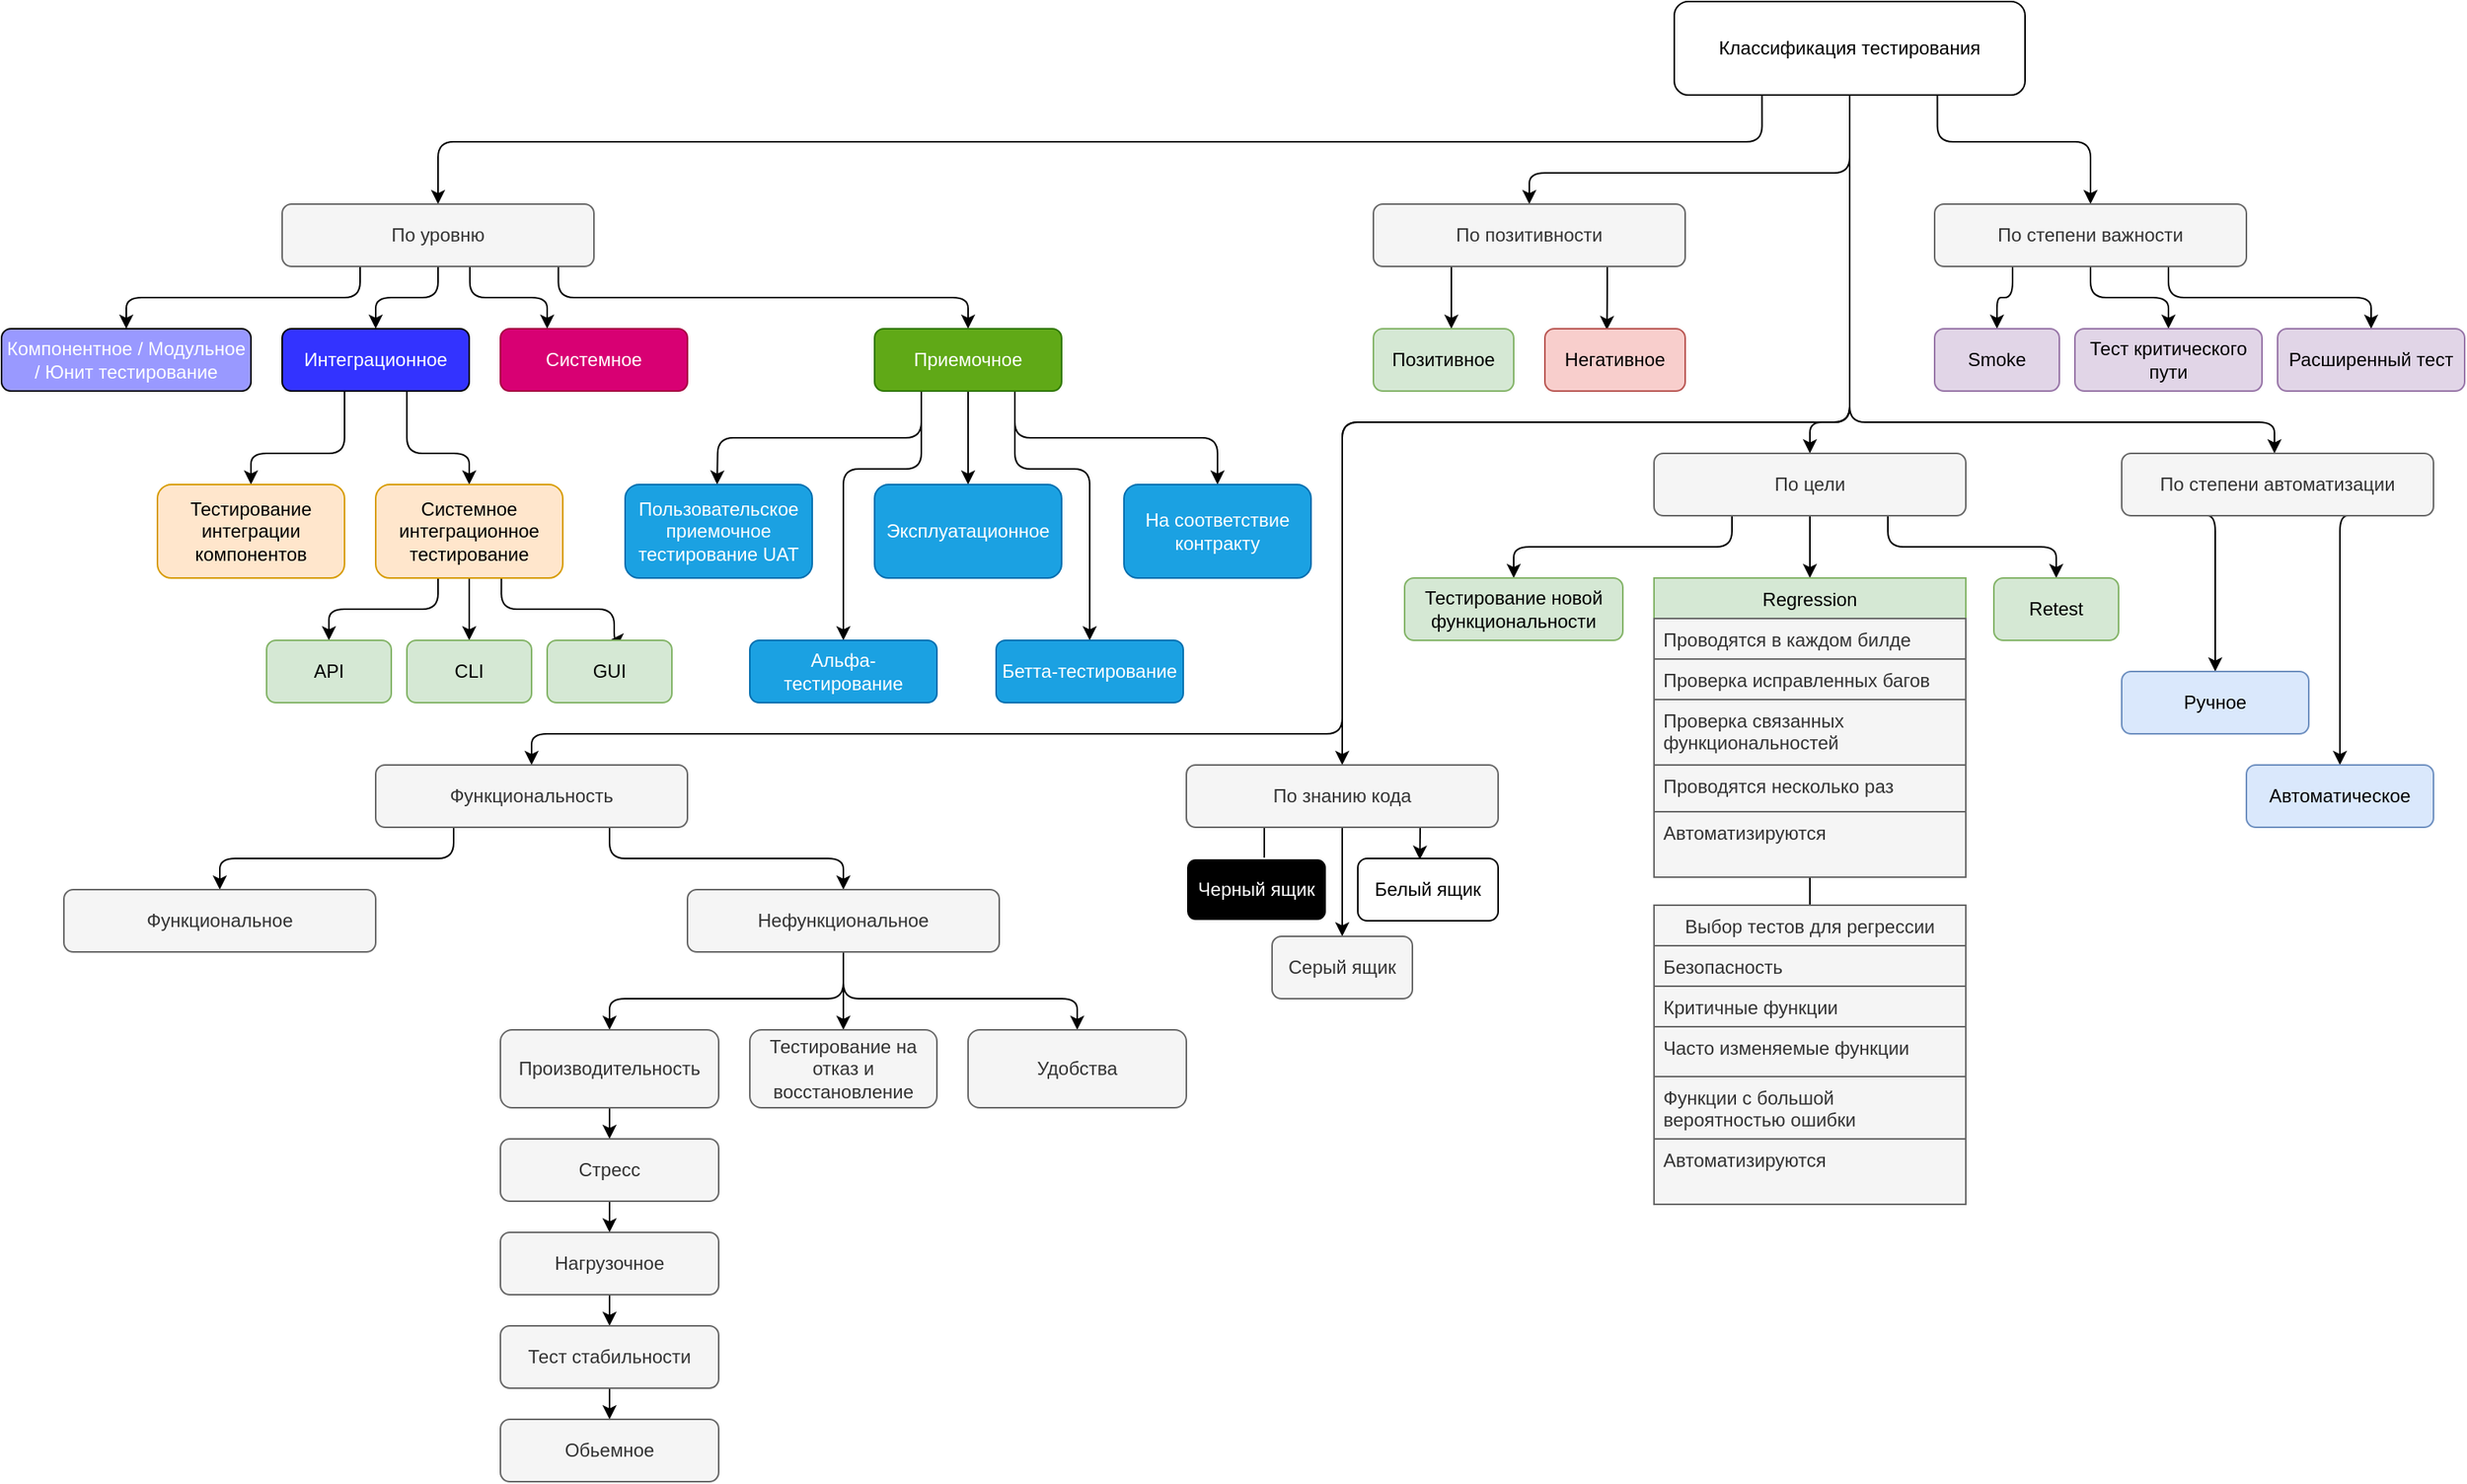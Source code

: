 <mxfile version="20.2.2" type="github">
  <diagram id="81YoFrNnC8OWE1Ijk2aw" name="Page-1">
    <mxGraphModel dx="2040" dy="673" grid="1" gridSize="10" guides="1" tooltips="1" connect="1" arrows="1" fold="1" page="1" pageScale="1" pageWidth="850" pageHeight="1100" math="0" shadow="0">
      <root>
        <mxCell id="0" />
        <mxCell id="1" parent="0" />
        <mxCell id="TF-rLpj3DMXVE8Nql6JV-51" style="edgeStyle=orthogonalEdgeStyle;rounded=1;orthogonalLoop=1;jettySize=auto;html=1;exitX=0.25;exitY=1;exitDx=0;exitDy=0;entryX=0.5;entryY=0;entryDx=0;entryDy=0;fontColor=#FFFFFF;" edge="1" parent="1" source="TF-rLpj3DMXVE8Nql6JV-1" target="TF-rLpj3DMXVE8Nql6JV-2">
          <mxGeometry relative="1" as="geometry">
            <Array as="points">
              <mxPoint x="369" y="120" />
              <mxPoint x="-480" y="120" />
            </Array>
          </mxGeometry>
        </mxCell>
        <mxCell id="TF-rLpj3DMXVE8Nql6JV-52" style="edgeStyle=orthogonalEdgeStyle;rounded=1;orthogonalLoop=1;jettySize=auto;html=1;exitX=0.5;exitY=1;exitDx=0;exitDy=0;entryX=0.5;entryY=0;entryDx=0;entryDy=0;fontColor=#FFFFFF;" edge="1" parent="1" source="TF-rLpj3DMXVE8Nql6JV-1" target="TF-rLpj3DMXVE8Nql6JV-46">
          <mxGeometry relative="1" as="geometry">
            <Array as="points">
              <mxPoint x="426" y="140" />
              <mxPoint x="220" y="140" />
            </Array>
          </mxGeometry>
        </mxCell>
        <mxCell id="TF-rLpj3DMXVE8Nql6JV-60" style="edgeStyle=orthogonalEdgeStyle;rounded=1;orthogonalLoop=1;jettySize=auto;html=1;exitX=0.75;exitY=1;exitDx=0;exitDy=0;fontColor=#FFFFFF;" edge="1" parent="1" source="TF-rLpj3DMXVE8Nql6JV-1" target="TF-rLpj3DMXVE8Nql6JV-53">
          <mxGeometry relative="1" as="geometry">
            <Array as="points">
              <mxPoint x="482" y="120" />
              <mxPoint x="580" y="120" />
            </Array>
          </mxGeometry>
        </mxCell>
        <mxCell id="TF-rLpj3DMXVE8Nql6JV-98" style="edgeStyle=orthogonalEdgeStyle;rounded=1;orthogonalLoop=1;jettySize=auto;html=1;fontColor=#FFFFFF;" edge="1" parent="1" source="TF-rLpj3DMXVE8Nql6JV-1" target="TF-rLpj3DMXVE8Nql6JV-93">
          <mxGeometry relative="1" as="geometry">
            <Array as="points">
              <mxPoint x="426" y="300" />
              <mxPoint x="698" y="300" />
            </Array>
          </mxGeometry>
        </mxCell>
        <mxCell id="TF-rLpj3DMXVE8Nql6JV-115" style="edgeStyle=orthogonalEdgeStyle;rounded=1;orthogonalLoop=1;jettySize=auto;html=1;exitX=0.5;exitY=1;exitDx=0;exitDy=0;fontColor=#FFFFFF;" edge="1" parent="1" source="TF-rLpj3DMXVE8Nql6JV-1" target="TF-rLpj3DMXVE8Nql6JV-109">
          <mxGeometry relative="1" as="geometry">
            <Array as="points">
              <mxPoint x="426" y="300" />
              <mxPoint x="100" y="300" />
            </Array>
          </mxGeometry>
        </mxCell>
        <mxCell id="TF-rLpj3DMXVE8Nql6JV-117" style="edgeStyle=orthogonalEdgeStyle;rounded=1;orthogonalLoop=1;jettySize=auto;html=1;entryX=0.5;entryY=0;entryDx=0;entryDy=0;fontColor=#FFFFFF;" edge="1" parent="1" source="TF-rLpj3DMXVE8Nql6JV-1" target="TF-rLpj3DMXVE8Nql6JV-61">
          <mxGeometry relative="1" as="geometry">
            <Array as="points">
              <mxPoint x="426" y="300" />
              <mxPoint x="400" y="300" />
            </Array>
          </mxGeometry>
        </mxCell>
        <mxCell id="TF-rLpj3DMXVE8Nql6JV-120" style="edgeStyle=orthogonalEdgeStyle;rounded=1;orthogonalLoop=1;jettySize=auto;html=1;entryX=0.5;entryY=0;entryDx=0;entryDy=0;fontColor=#FFFFFF;" edge="1" parent="1" source="TF-rLpj3DMXVE8Nql6JV-1" target="TF-rLpj3DMXVE8Nql6JV-119">
          <mxGeometry relative="1" as="geometry">
            <Array as="points">
              <mxPoint x="426" y="300" />
              <mxPoint x="100" y="300" />
              <mxPoint x="100" y="500" />
              <mxPoint x="-420" y="500" />
            </Array>
          </mxGeometry>
        </mxCell>
        <mxCell id="TF-rLpj3DMXVE8Nql6JV-1" value="Классификация тестирования" style="rounded=1;whiteSpace=wrap;html=1;" vertex="1" parent="1">
          <mxGeometry x="313" y="30" width="225" height="60" as="geometry" />
        </mxCell>
        <mxCell id="TF-rLpj3DMXVE8Nql6JV-4" value="" style="edgeStyle=orthogonalEdgeStyle;rounded=1;orthogonalLoop=1;jettySize=auto;html=1;exitX=0.25;exitY=1;exitDx=0;exitDy=0;" edge="1" parent="1" source="TF-rLpj3DMXVE8Nql6JV-2" target="TF-rLpj3DMXVE8Nql6JV-3">
          <mxGeometry relative="1" as="geometry" />
        </mxCell>
        <mxCell id="TF-rLpj3DMXVE8Nql6JV-18" style="edgeStyle=orthogonalEdgeStyle;rounded=1;orthogonalLoop=1;jettySize=auto;html=1;exitX=0.5;exitY=1;exitDx=0;exitDy=0;entryX=0.5;entryY=0;entryDx=0;entryDy=0;" edge="1" parent="1" source="TF-rLpj3DMXVE8Nql6JV-2" target="TF-rLpj3DMXVE8Nql6JV-5">
          <mxGeometry relative="1" as="geometry" />
        </mxCell>
        <mxCell id="TF-rLpj3DMXVE8Nql6JV-33" style="edgeStyle=orthogonalEdgeStyle;rounded=1;orthogonalLoop=1;jettySize=auto;html=1;exitX=0.602;exitY=1.006;exitDx=0;exitDy=0;fontColor=#FFFFFF;exitPerimeter=0;" edge="1" parent="1" source="TF-rLpj3DMXVE8Nql6JV-2" target="TF-rLpj3DMXVE8Nql6JV-7">
          <mxGeometry relative="1" as="geometry">
            <Array as="points">
              <mxPoint x="-460" y="220" />
              <mxPoint x="-410" y="220" />
            </Array>
          </mxGeometry>
        </mxCell>
        <mxCell id="TF-rLpj3DMXVE8Nql6JV-34" style="edgeStyle=orthogonalEdgeStyle;rounded=1;orthogonalLoop=1;jettySize=auto;html=1;exitX=0.886;exitY=1.006;exitDx=0;exitDy=0;entryX=0.5;entryY=0;entryDx=0;entryDy=0;fontColor=#FFFFFF;exitPerimeter=0;" edge="1" parent="1" source="TF-rLpj3DMXVE8Nql6JV-2" target="TF-rLpj3DMXVE8Nql6JV-31">
          <mxGeometry relative="1" as="geometry" />
        </mxCell>
        <mxCell id="TF-rLpj3DMXVE8Nql6JV-2" value="По уровню" style="rounded=1;whiteSpace=wrap;html=1;fillColor=#f5f5f5;fontColor=#333333;strokeColor=#666666;" vertex="1" parent="1">
          <mxGeometry x="-580" y="160" width="200" height="40" as="geometry" />
        </mxCell>
        <mxCell id="TF-rLpj3DMXVE8Nql6JV-3" value="Компонентное / Модульное / Юнит тестирование" style="whiteSpace=wrap;html=1;rounded=1;fillColor=#9999FF;fontColor=#FFFFFF;" vertex="1" parent="1">
          <mxGeometry x="-760" y="240" width="160" height="40" as="geometry" />
        </mxCell>
        <mxCell id="TF-rLpj3DMXVE8Nql6JV-21" value="" style="edgeStyle=orthogonalEdgeStyle;rounded=1;orthogonalLoop=1;jettySize=auto;html=1;" edge="1" parent="1" source="TF-rLpj3DMXVE8Nql6JV-5" target="TF-rLpj3DMXVE8Nql6JV-20">
          <mxGeometry relative="1" as="geometry">
            <Array as="points">
              <mxPoint x="-540" y="320" />
              <mxPoint x="-600" y="320" />
            </Array>
          </mxGeometry>
        </mxCell>
        <mxCell id="TF-rLpj3DMXVE8Nql6JV-23" value="" style="edgeStyle=orthogonalEdgeStyle;rounded=1;orthogonalLoop=1;jettySize=auto;html=1;" edge="1" parent="1" source="TF-rLpj3DMXVE8Nql6JV-5" target="TF-rLpj3DMXVE8Nql6JV-22">
          <mxGeometry relative="1" as="geometry">
            <Array as="points">
              <mxPoint x="-500" y="320" />
              <mxPoint x="-460" y="320" />
            </Array>
          </mxGeometry>
        </mxCell>
        <mxCell id="TF-rLpj3DMXVE8Nql6JV-5" value="Интеграционное" style="whiteSpace=wrap;html=1;rounded=1;fillColor=#3333FF;fontColor=#FFFFFF;" vertex="1" parent="1">
          <mxGeometry x="-580" y="240" width="120" height="40" as="geometry" />
        </mxCell>
        <mxCell id="TF-rLpj3DMXVE8Nql6JV-7" value="Системное" style="whiteSpace=wrap;html=1;rounded=1;fillColor=#d80073;fontColor=#ffffff;strokeColor=#A50040;" vertex="1" parent="1">
          <mxGeometry x="-440" y="240" width="120" height="40" as="geometry" />
        </mxCell>
        <mxCell id="TF-rLpj3DMXVE8Nql6JV-9" style="edgeStyle=orthogonalEdgeStyle;rounded=0;orthogonalLoop=1;jettySize=auto;html=1;exitX=0.5;exitY=1;exitDx=0;exitDy=0;" edge="1" parent="1" source="TF-rLpj3DMXVE8Nql6JV-3" target="TF-rLpj3DMXVE8Nql6JV-3">
          <mxGeometry relative="1" as="geometry" />
        </mxCell>
        <mxCell id="TF-rLpj3DMXVE8Nql6JV-20" value="Тестирование интеграции компонентов" style="whiteSpace=wrap;html=1;rounded=1;fillColor=#ffe6cc;strokeColor=#d79b00;" vertex="1" parent="1">
          <mxGeometry x="-660" y="340" width="120" height="60" as="geometry" />
        </mxCell>
        <mxCell id="TF-rLpj3DMXVE8Nql6JV-25" value="" style="edgeStyle=orthogonalEdgeStyle;rounded=1;orthogonalLoop=1;jettySize=auto;html=1;" edge="1" parent="1" source="TF-rLpj3DMXVE8Nql6JV-22" target="TF-rLpj3DMXVE8Nql6JV-24">
          <mxGeometry relative="1" as="geometry">
            <Array as="points">
              <mxPoint x="-480" y="420" />
              <mxPoint x="-550" y="420" />
            </Array>
          </mxGeometry>
        </mxCell>
        <mxCell id="TF-rLpj3DMXVE8Nql6JV-27" value="" style="edgeStyle=orthogonalEdgeStyle;rounded=1;orthogonalLoop=1;jettySize=auto;html=1;fontColor=#FFFFFF;" edge="1" parent="1" source="TF-rLpj3DMXVE8Nql6JV-22" target="TF-rLpj3DMXVE8Nql6JV-26">
          <mxGeometry relative="1" as="geometry" />
        </mxCell>
        <mxCell id="TF-rLpj3DMXVE8Nql6JV-29" style="edgeStyle=orthogonalEdgeStyle;rounded=1;orthogonalLoop=1;jettySize=auto;html=1;exitX=0.672;exitY=0.989;exitDx=0;exitDy=0;entryX=0.5;entryY=0;entryDx=0;entryDy=0;fontColor=#FFFFFF;exitPerimeter=0;" edge="1" parent="1" source="TF-rLpj3DMXVE8Nql6JV-22" target="TF-rLpj3DMXVE8Nql6JV-28">
          <mxGeometry relative="1" as="geometry">
            <Array as="points">
              <mxPoint x="-439" y="420" />
              <mxPoint x="-367" y="420" />
            </Array>
          </mxGeometry>
        </mxCell>
        <mxCell id="TF-rLpj3DMXVE8Nql6JV-22" value="Системное интеграционное тестирование" style="whiteSpace=wrap;html=1;rounded=1;fillColor=#ffe6cc;strokeColor=#d79b00;" vertex="1" parent="1">
          <mxGeometry x="-520" y="340" width="120" height="60" as="geometry" />
        </mxCell>
        <mxCell id="TF-rLpj3DMXVE8Nql6JV-24" value="API" style="whiteSpace=wrap;html=1;rounded=1;fillColor=#d5e8d4;strokeColor=#82b366;" vertex="1" parent="1">
          <mxGeometry x="-590" y="440" width="80" height="40" as="geometry" />
        </mxCell>
        <mxCell id="TF-rLpj3DMXVE8Nql6JV-26" value="CLI" style="whiteSpace=wrap;html=1;rounded=1;fillColor=#d5e8d4;strokeColor=#82b366;" vertex="1" parent="1">
          <mxGeometry x="-500" y="440" width="80" height="40" as="geometry" />
        </mxCell>
        <mxCell id="TF-rLpj3DMXVE8Nql6JV-28" value="GUI" style="whiteSpace=wrap;html=1;rounded=1;fillColor=#d5e8d4;strokeColor=#82b366;" vertex="1" parent="1">
          <mxGeometry x="-410" y="440" width="80" height="40" as="geometry" />
        </mxCell>
        <mxCell id="TF-rLpj3DMXVE8Nql6JV-38" style="edgeStyle=orthogonalEdgeStyle;rounded=1;orthogonalLoop=1;jettySize=auto;html=1;exitX=0.25;exitY=1;exitDx=0;exitDy=0;entryX=0.5;entryY=0;entryDx=0;entryDy=0;fontColor=#FFFFFF;" edge="1" parent="1" source="TF-rLpj3DMXVE8Nql6JV-31">
          <mxGeometry relative="1" as="geometry">
            <mxPoint x="-301.0" y="340" as="targetPoint" />
          </mxGeometry>
        </mxCell>
        <mxCell id="TF-rLpj3DMXVE8Nql6JV-39" style="edgeStyle=orthogonalEdgeStyle;rounded=1;orthogonalLoop=1;jettySize=auto;html=1;exitX=0.5;exitY=1;exitDx=0;exitDy=0;fontColor=#FFFFFF;" edge="1" parent="1" source="TF-rLpj3DMXVE8Nql6JV-31" target="TF-rLpj3DMXVE8Nql6JV-37">
          <mxGeometry relative="1" as="geometry" />
        </mxCell>
        <mxCell id="TF-rLpj3DMXVE8Nql6JV-41" style="edgeStyle=orthogonalEdgeStyle;rounded=1;orthogonalLoop=1;jettySize=auto;html=1;exitX=0.75;exitY=1;exitDx=0;exitDy=0;entryX=0.5;entryY=0;entryDx=0;entryDy=0;fontColor=#FFFFFF;" edge="1" parent="1" source="TF-rLpj3DMXVE8Nql6JV-31" target="TF-rLpj3DMXVE8Nql6JV-40">
          <mxGeometry relative="1" as="geometry" />
        </mxCell>
        <mxCell id="TF-rLpj3DMXVE8Nql6JV-44" style="edgeStyle=orthogonalEdgeStyle;rounded=1;orthogonalLoop=1;jettySize=auto;html=1;exitX=0.25;exitY=1;exitDx=0;exitDy=0;entryX=0.5;entryY=0;entryDx=0;entryDy=0;fontColor=#FFFFFF;" edge="1" parent="1" source="TF-rLpj3DMXVE8Nql6JV-31" target="TF-rLpj3DMXVE8Nql6JV-42">
          <mxGeometry relative="1" as="geometry">
            <Array as="points">
              <mxPoint x="-170" y="330" />
              <mxPoint x="-220" y="330" />
            </Array>
          </mxGeometry>
        </mxCell>
        <mxCell id="TF-rLpj3DMXVE8Nql6JV-45" style="edgeStyle=orthogonalEdgeStyle;rounded=1;orthogonalLoop=1;jettySize=auto;html=1;exitX=0.75;exitY=1;exitDx=0;exitDy=0;entryX=0.5;entryY=0;entryDx=0;entryDy=0;fontColor=#FFFFFF;" edge="1" parent="1" source="TF-rLpj3DMXVE8Nql6JV-31" target="TF-rLpj3DMXVE8Nql6JV-43">
          <mxGeometry relative="1" as="geometry">
            <Array as="points">
              <mxPoint x="-110" y="330" />
              <mxPoint x="-62" y="330" />
            </Array>
          </mxGeometry>
        </mxCell>
        <mxCell id="TF-rLpj3DMXVE8Nql6JV-31" value="Приемочное" style="whiteSpace=wrap;html=1;rounded=1;fillColor=#60a917;fontColor=#ffffff;strokeColor=#2D7600;" vertex="1" parent="1">
          <mxGeometry x="-200" y="240" width="120" height="40" as="geometry" />
        </mxCell>
        <mxCell id="TF-rLpj3DMXVE8Nql6JV-35" value="Пользовательское приемочное тестирование UAT" style="whiteSpace=wrap;html=1;fillColor=#1ba1e2;rounded=1;strokeColor=#006EAF;fontColor=#ffffff;" vertex="1" parent="1">
          <mxGeometry x="-360" y="340" width="120" height="60" as="geometry" />
        </mxCell>
        <mxCell id="TF-rLpj3DMXVE8Nql6JV-37" value="Эксплуатационное" style="whiteSpace=wrap;html=1;fillColor=#1ba1e2;rounded=1;strokeColor=#006EAF;fontColor=#ffffff;" vertex="1" parent="1">
          <mxGeometry x="-200" y="340" width="120" height="60" as="geometry" />
        </mxCell>
        <mxCell id="TF-rLpj3DMXVE8Nql6JV-40" value="На соответствие контракту" style="whiteSpace=wrap;html=1;fillColor=#1ba1e2;rounded=1;strokeColor=#006EAF;fontColor=#ffffff;" vertex="1" parent="1">
          <mxGeometry x="-40" y="340" width="120" height="60" as="geometry" />
        </mxCell>
        <mxCell id="TF-rLpj3DMXVE8Nql6JV-42" value="Альфа-тестирование" style="whiteSpace=wrap;html=1;fillColor=#1ba1e2;rounded=1;strokeColor=#006EAF;fontColor=#ffffff;" vertex="1" parent="1">
          <mxGeometry x="-280" y="440" width="120" height="40" as="geometry" />
        </mxCell>
        <mxCell id="TF-rLpj3DMXVE8Nql6JV-43" value="Бетта-тестирование" style="whiteSpace=wrap;html=1;fillColor=#1ba1e2;rounded=1;strokeColor=#006EAF;fontColor=#ffffff;" vertex="1" parent="1">
          <mxGeometry x="-122" y="440" width="120" height="40" as="geometry" />
        </mxCell>
        <mxCell id="TF-rLpj3DMXVE8Nql6JV-48" value="" style="edgeStyle=orthogonalEdgeStyle;rounded=1;orthogonalLoop=1;jettySize=auto;html=1;fontColor=#FFFFFF;exitX=0.25;exitY=1;exitDx=0;exitDy=0;" edge="1" parent="1" source="TF-rLpj3DMXVE8Nql6JV-46" target="TF-rLpj3DMXVE8Nql6JV-47">
          <mxGeometry relative="1" as="geometry">
            <Array as="points">
              <mxPoint x="170" y="230" />
              <mxPoint x="170" y="230" />
            </Array>
          </mxGeometry>
        </mxCell>
        <mxCell id="TF-rLpj3DMXVE8Nql6JV-103" style="edgeStyle=orthogonalEdgeStyle;rounded=1;orthogonalLoop=1;jettySize=auto;html=1;exitX=0.75;exitY=1;exitDx=0;exitDy=0;entryX=0.442;entryY=0.02;entryDx=0;entryDy=0;entryPerimeter=0;fontColor=#FFFFFF;" edge="1" parent="1" source="TF-rLpj3DMXVE8Nql6JV-46" target="TF-rLpj3DMXVE8Nql6JV-49">
          <mxGeometry relative="1" as="geometry" />
        </mxCell>
        <mxCell id="TF-rLpj3DMXVE8Nql6JV-46" value="По позитивности" style="rounded=1;whiteSpace=wrap;html=1;fillColor=#f5f5f5;fontColor=#333333;strokeColor=#666666;" vertex="1" parent="1">
          <mxGeometry x="120" y="160" width="200" height="40" as="geometry" />
        </mxCell>
        <mxCell id="TF-rLpj3DMXVE8Nql6JV-47" value="Позитивное" style="whiteSpace=wrap;html=1;fillColor=#d5e8d4;strokeColor=#82b366;rounded=1;" vertex="1" parent="1">
          <mxGeometry x="120" y="240" width="90" height="40" as="geometry" />
        </mxCell>
        <mxCell id="TF-rLpj3DMXVE8Nql6JV-49" value="Негативное" style="whiteSpace=wrap;html=1;fillColor=#f8cecc;strokeColor=#b85450;rounded=1;" vertex="1" parent="1">
          <mxGeometry x="230" y="240" width="90" height="40" as="geometry" />
        </mxCell>
        <mxCell id="TF-rLpj3DMXVE8Nql6JV-58" style="edgeStyle=orthogonalEdgeStyle;rounded=1;orthogonalLoop=1;jettySize=auto;html=1;exitX=0.5;exitY=1;exitDx=0;exitDy=0;entryX=0.5;entryY=0;entryDx=0;entryDy=0;fontColor=#FFFFFF;" edge="1" parent="1" source="TF-rLpj3DMXVE8Nql6JV-53" target="TF-rLpj3DMXVE8Nql6JV-55">
          <mxGeometry relative="1" as="geometry" />
        </mxCell>
        <mxCell id="TF-rLpj3DMXVE8Nql6JV-59" style="edgeStyle=orthogonalEdgeStyle;rounded=1;orthogonalLoop=1;jettySize=auto;html=1;exitX=0.75;exitY=1;exitDx=0;exitDy=0;fontColor=#FFFFFF;" edge="1" parent="1" source="TF-rLpj3DMXVE8Nql6JV-53" target="TF-rLpj3DMXVE8Nql6JV-56">
          <mxGeometry relative="1" as="geometry" />
        </mxCell>
        <mxCell id="TF-rLpj3DMXVE8Nql6JV-104" style="edgeStyle=orthogonalEdgeStyle;rounded=1;orthogonalLoop=1;jettySize=auto;html=1;exitX=0.25;exitY=1;exitDx=0;exitDy=0;entryX=0.5;entryY=0;entryDx=0;entryDy=0;fontColor=#FFFFFF;" edge="1" parent="1" source="TF-rLpj3DMXVE8Nql6JV-53" target="TF-rLpj3DMXVE8Nql6JV-54">
          <mxGeometry relative="1" as="geometry" />
        </mxCell>
        <mxCell id="TF-rLpj3DMXVE8Nql6JV-53" value="По степени важности" style="rounded=1;whiteSpace=wrap;html=1;fillColor=#f5f5f5;fontColor=#333333;strokeColor=#666666;" vertex="1" parent="1">
          <mxGeometry x="480" y="160" width="200" height="40" as="geometry" />
        </mxCell>
        <mxCell id="TF-rLpj3DMXVE8Nql6JV-54" value="Smoke" style="whiteSpace=wrap;html=1;fillColor=#e1d5e7;strokeColor=#9673a6;rounded=1;" vertex="1" parent="1">
          <mxGeometry x="480" y="240" width="80" height="40" as="geometry" />
        </mxCell>
        <mxCell id="TF-rLpj3DMXVE8Nql6JV-55" value="Тест критического пути" style="whiteSpace=wrap;html=1;fillColor=#e1d5e7;strokeColor=#9673a6;rounded=1;" vertex="1" parent="1">
          <mxGeometry x="570" y="240" width="120" height="40" as="geometry" />
        </mxCell>
        <mxCell id="TF-rLpj3DMXVE8Nql6JV-56" value="Расширенный тест" style="whiteSpace=wrap;html=1;fillColor=#e1d5e7;strokeColor=#9673a6;rounded=1;" vertex="1" parent="1">
          <mxGeometry x="700" y="240" width="120" height="40" as="geometry" />
        </mxCell>
        <mxCell id="TF-rLpj3DMXVE8Nql6JV-64" style="edgeStyle=orthogonalEdgeStyle;rounded=1;orthogonalLoop=1;jettySize=auto;html=1;exitX=0.25;exitY=1;exitDx=0;exitDy=0;entryX=0.5;entryY=0;entryDx=0;entryDy=0;fontColor=#FFFFFF;" edge="1" parent="1" source="TF-rLpj3DMXVE8Nql6JV-61" target="TF-rLpj3DMXVE8Nql6JV-62">
          <mxGeometry relative="1" as="geometry" />
        </mxCell>
        <mxCell id="TF-rLpj3DMXVE8Nql6JV-90" style="edgeStyle=orthogonalEdgeStyle;rounded=1;orthogonalLoop=1;jettySize=auto;html=1;exitX=0.75;exitY=1;exitDx=0;exitDy=0;fontColor=#FFFFFF;entryX=0.5;entryY=0;entryDx=0;entryDy=0;" edge="1" parent="1" source="TF-rLpj3DMXVE8Nql6JV-61" target="TF-rLpj3DMXVE8Nql6JV-91">
          <mxGeometry relative="1" as="geometry">
            <mxPoint x="620" y="400.0" as="targetPoint" />
          </mxGeometry>
        </mxCell>
        <mxCell id="TF-rLpj3DMXVE8Nql6JV-118" style="edgeStyle=orthogonalEdgeStyle;rounded=1;orthogonalLoop=1;jettySize=auto;html=1;exitX=0.5;exitY=1;exitDx=0;exitDy=0;fontColor=#FFFFFF;" edge="1" parent="1" source="TF-rLpj3DMXVE8Nql6JV-61" target="TF-rLpj3DMXVE8Nql6JV-70">
          <mxGeometry relative="1" as="geometry" />
        </mxCell>
        <mxCell id="TF-rLpj3DMXVE8Nql6JV-61" value="По цели" style="rounded=1;whiteSpace=wrap;html=1;fillColor=#f5f5f5;fontColor=#333333;strokeColor=#666666;" vertex="1" parent="1">
          <mxGeometry x="300" y="320" width="200" height="40" as="geometry" />
        </mxCell>
        <mxCell id="TF-rLpj3DMXVE8Nql6JV-62" value="Тестирование новой функциональности" style="whiteSpace=wrap;html=1;fillColor=#d5e8d4;strokeColor=#82b366;rounded=1;" vertex="1" parent="1">
          <mxGeometry x="140" y="400" width="140" height="40" as="geometry" />
        </mxCell>
        <mxCell id="TF-rLpj3DMXVE8Nql6JV-77" value="" style="edgeStyle=orthogonalEdgeStyle;rounded=1;orthogonalLoop=1;jettySize=auto;html=1;fontColor=#FFFFFF;" edge="1" parent="1" source="TF-rLpj3DMXVE8Nql6JV-70">
          <mxGeometry relative="1" as="geometry">
            <mxPoint x="400.048" y="610" as="targetPoint" />
          </mxGeometry>
        </mxCell>
        <mxCell id="TF-rLpj3DMXVE8Nql6JV-70" value="Regression" style="swimlane;fontStyle=0;childLayout=stackLayout;horizontal=1;startSize=26;fillColor=#d5e8d4;horizontalStack=0;resizeParent=1;resizeParentMax=0;resizeLast=0;collapsible=1;marginBottom=0;strokeColor=#82b366;" vertex="1" parent="1">
          <mxGeometry x="300" y="400" width="200" height="192" as="geometry">
            <mxRectangle x="320" y="400" width="100" height="30" as="alternateBounds" />
          </mxGeometry>
        </mxCell>
        <mxCell id="TF-rLpj3DMXVE8Nql6JV-71" value="Проводятся в каждом билде" style="text;align=left;verticalAlign=top;spacingLeft=4;spacingRight=4;overflow=hidden;rotatable=0;points=[[0,0.5],[1,0.5]];portConstraint=eastwest;fillColor=#f5f5f5;fontColor=#333333;strokeColor=#666666;" vertex="1" parent="TF-rLpj3DMXVE8Nql6JV-70">
          <mxGeometry y="26" width="200" height="26" as="geometry" />
        </mxCell>
        <mxCell id="TF-rLpj3DMXVE8Nql6JV-72" value="Проверка исправленных багов" style="text;align=left;verticalAlign=top;spacingLeft=4;spacingRight=4;overflow=hidden;rotatable=0;points=[[0,0.5],[1,0.5]];portConstraint=eastwest;fillColor=#f5f5f5;fontColor=#333333;strokeColor=#666666;" vertex="1" parent="TF-rLpj3DMXVE8Nql6JV-70">
          <mxGeometry y="52" width="200" height="26" as="geometry" />
        </mxCell>
        <mxCell id="TF-rLpj3DMXVE8Nql6JV-73" value="Проверка связанных &#xa;функциональностей" style="text;align=left;verticalAlign=top;spacingLeft=4;spacingRight=4;overflow=hidden;rotatable=0;points=[[0,0.5],[1,0.5]];portConstraint=eastwest;fillColor=#f5f5f5;fontColor=#333333;strokeColor=#666666;" vertex="1" parent="TF-rLpj3DMXVE8Nql6JV-70">
          <mxGeometry y="78" width="200" height="42" as="geometry" />
        </mxCell>
        <mxCell id="TF-rLpj3DMXVE8Nql6JV-74" value="Проводятся несколько раз" style="text;align=left;verticalAlign=top;spacingLeft=4;spacingRight=4;overflow=hidden;rotatable=0;points=[[0,0.5],[1,0.5]];portConstraint=eastwest;fillColor=#f5f5f5;fontColor=#333333;strokeColor=#666666;" vertex="1" parent="TF-rLpj3DMXVE8Nql6JV-70">
          <mxGeometry y="120" width="200" height="30" as="geometry" />
        </mxCell>
        <mxCell id="TF-rLpj3DMXVE8Nql6JV-75" value="Автоматизируются" style="text;align=left;verticalAlign=top;spacingLeft=4;spacingRight=4;overflow=hidden;rotatable=0;points=[[0,0.5],[1,0.5]];portConstraint=eastwest;fillColor=#f5f5f5;fontColor=#333333;strokeColor=#666666;" vertex="1" parent="TF-rLpj3DMXVE8Nql6JV-70">
          <mxGeometry y="150" width="200" height="42" as="geometry" />
        </mxCell>
        <mxCell id="TF-rLpj3DMXVE8Nql6JV-84" value="Выбор тестов для регрессии" style="swimlane;fontStyle=0;childLayout=stackLayout;horizontal=1;startSize=26;fillColor=#f5f5f5;horizontalStack=0;resizeParent=1;resizeParentMax=0;resizeLast=0;collapsible=1;marginBottom=0;fontColor=#333333;strokeColor=#666666;" vertex="1" parent="1">
          <mxGeometry x="300" y="610" width="200" height="192" as="geometry">
            <mxRectangle x="320" y="400" width="100" height="30" as="alternateBounds" />
          </mxGeometry>
        </mxCell>
        <mxCell id="TF-rLpj3DMXVE8Nql6JV-85" value="Безопасность" style="text;align=left;verticalAlign=top;spacingLeft=4;spacingRight=4;overflow=hidden;rotatable=0;points=[[0,0.5],[1,0.5]];portConstraint=eastwest;fillColor=#f5f5f5;fontColor=#333333;strokeColor=#666666;" vertex="1" parent="TF-rLpj3DMXVE8Nql6JV-84">
          <mxGeometry y="26" width="200" height="26" as="geometry" />
        </mxCell>
        <mxCell id="TF-rLpj3DMXVE8Nql6JV-86" value="Критичные функции" style="text;align=left;verticalAlign=top;spacingLeft=4;spacingRight=4;overflow=hidden;rotatable=0;points=[[0,0.5],[1,0.5]];portConstraint=eastwest;fillColor=#f5f5f5;fontColor=#333333;strokeColor=#666666;" vertex="1" parent="TF-rLpj3DMXVE8Nql6JV-84">
          <mxGeometry y="52" width="200" height="26" as="geometry" />
        </mxCell>
        <mxCell id="TF-rLpj3DMXVE8Nql6JV-87" value="Часто изменяемые функции" style="text;align=left;verticalAlign=top;spacingLeft=4;spacingRight=4;overflow=hidden;rotatable=0;points=[[0,0.5],[1,0.5]];portConstraint=eastwest;fillColor=#f5f5f5;fontColor=#333333;strokeColor=#666666;" vertex="1" parent="TF-rLpj3DMXVE8Nql6JV-84">
          <mxGeometry y="78" width="200" height="32" as="geometry" />
        </mxCell>
        <mxCell id="TF-rLpj3DMXVE8Nql6JV-88" value="Функции с большой вероятностью ошибки" style="text;align=left;verticalAlign=top;spacingLeft=4;spacingRight=4;overflow=hidden;rotatable=0;points=[[0,0.5],[1,0.5]];portConstraint=eastwest;fillColor=#f5f5f5;fontColor=#333333;strokeColor=#666666;whiteSpace=wrap;" vertex="1" parent="TF-rLpj3DMXVE8Nql6JV-84">
          <mxGeometry y="110" width="200" height="40" as="geometry" />
        </mxCell>
        <mxCell id="TF-rLpj3DMXVE8Nql6JV-89" value="Автоматизируются" style="text;align=left;verticalAlign=top;spacingLeft=4;spacingRight=4;overflow=hidden;rotatable=0;points=[[0,0.5],[1,0.5]];portConstraint=eastwest;fillColor=#f5f5f5;fontColor=#333333;strokeColor=#666666;" vertex="1" parent="TF-rLpj3DMXVE8Nql6JV-84">
          <mxGeometry y="150" width="200" height="42" as="geometry" />
        </mxCell>
        <mxCell id="TF-rLpj3DMXVE8Nql6JV-91" value="Retest" style="rounded=1;whiteSpace=wrap;html=1;fillColor=#d5e8d4;strokeColor=#82b366;" vertex="1" parent="1">
          <mxGeometry x="518" y="400" width="80" height="40" as="geometry" />
        </mxCell>
        <mxCell id="TF-rLpj3DMXVE8Nql6JV-105" style="edgeStyle=orthogonalEdgeStyle;rounded=1;orthogonalLoop=1;jettySize=auto;html=1;exitX=0.75;exitY=1;exitDx=0;exitDy=0;entryX=0.5;entryY=0;entryDx=0;entryDy=0;fontColor=#FFFFFF;" edge="1" parent="1" source="TF-rLpj3DMXVE8Nql6JV-93" target="TF-rLpj3DMXVE8Nql6JV-95">
          <mxGeometry relative="1" as="geometry">
            <Array as="points">
              <mxPoint x="740" y="360" />
            </Array>
          </mxGeometry>
        </mxCell>
        <mxCell id="TF-rLpj3DMXVE8Nql6JV-106" style="edgeStyle=orthogonalEdgeStyle;rounded=1;orthogonalLoop=1;jettySize=auto;html=1;exitX=0.25;exitY=1;exitDx=0;exitDy=0;fontColor=#FFFFFF;" edge="1" parent="1" source="TF-rLpj3DMXVE8Nql6JV-93" target="TF-rLpj3DMXVE8Nql6JV-94">
          <mxGeometry relative="1" as="geometry">
            <Array as="points">
              <mxPoint x="660" y="360" />
            </Array>
          </mxGeometry>
        </mxCell>
        <mxCell id="TF-rLpj3DMXVE8Nql6JV-93" value="По степени автоматизации" style="rounded=1;whiteSpace=wrap;html=1;fillColor=#f5f5f5;fontColor=#333333;strokeColor=#666666;" vertex="1" parent="1">
          <mxGeometry x="600" y="320" width="200" height="40" as="geometry" />
        </mxCell>
        <mxCell id="TF-rLpj3DMXVE8Nql6JV-94" value="Ручное" style="whiteSpace=wrap;html=1;fillColor=#dae8fc;strokeColor=#6c8ebf;rounded=1;" vertex="1" parent="1">
          <mxGeometry x="600" y="460" width="120" height="40" as="geometry" />
        </mxCell>
        <mxCell id="TF-rLpj3DMXVE8Nql6JV-95" value="Автоматическое" style="whiteSpace=wrap;html=1;fillColor=#dae8fc;strokeColor=#6c8ebf;rounded=1;" vertex="1" parent="1">
          <mxGeometry x="680" y="520" width="120" height="40" as="geometry" />
        </mxCell>
        <mxCell id="TF-rLpj3DMXVE8Nql6JV-107" value="" style="edgeStyle=orthogonalEdgeStyle;rounded=1;orthogonalLoop=1;jettySize=auto;html=1;fontColor=#FFFFFF;exitX=0.25;exitY=1;exitDx=0;exitDy=0;" edge="1" parent="1" source="TF-rLpj3DMXVE8Nql6JV-109">
          <mxGeometry relative="1" as="geometry">
            <Array as="points">
              <mxPoint x="50" y="590" />
              <mxPoint x="50" y="590" />
            </Array>
            <mxPoint x="50.0" y="600" as="targetPoint" />
          </mxGeometry>
        </mxCell>
        <mxCell id="TF-rLpj3DMXVE8Nql6JV-108" style="edgeStyle=orthogonalEdgeStyle;rounded=1;orthogonalLoop=1;jettySize=auto;html=1;exitX=0.75;exitY=1;exitDx=0;exitDy=0;entryX=0.442;entryY=0.02;entryDx=0;entryDy=0;entryPerimeter=0;fontColor=#FFFFFF;" edge="1" parent="1" source="TF-rLpj3DMXVE8Nql6JV-109" target="TF-rLpj3DMXVE8Nql6JV-111">
          <mxGeometry relative="1" as="geometry" />
        </mxCell>
        <mxCell id="TF-rLpj3DMXVE8Nql6JV-114" style="edgeStyle=orthogonalEdgeStyle;rounded=1;orthogonalLoop=1;jettySize=auto;html=1;exitX=0.5;exitY=1;exitDx=0;exitDy=0;entryX=0.5;entryY=0;entryDx=0;entryDy=0;fontColor=#FFFFFF;" edge="1" parent="1" source="TF-rLpj3DMXVE8Nql6JV-109" target="TF-rLpj3DMXVE8Nql6JV-113">
          <mxGeometry relative="1" as="geometry" />
        </mxCell>
        <mxCell id="TF-rLpj3DMXVE8Nql6JV-109" value="По знанию кода" style="rounded=1;whiteSpace=wrap;html=1;fillColor=#f5f5f5;fontColor=#333333;strokeColor=#666666;" vertex="1" parent="1">
          <mxGeometry y="520" width="200" height="40" as="geometry" />
        </mxCell>
        <mxCell id="TF-rLpj3DMXVE8Nql6JV-111" value="Белый ящик" style="whiteSpace=wrap;html=1;rounded=1;" vertex="1" parent="1">
          <mxGeometry x="110" y="580" width="90" height="40" as="geometry" />
        </mxCell>
        <mxCell id="TF-rLpj3DMXVE8Nql6JV-112" value="Черный ящик" style="whiteSpace=wrap;html=1;rounded=1;fillColor=#000000;strokeColor=#FFFFFF;fontColor=#FFFFFF;" vertex="1" parent="1">
          <mxGeometry y="580" width="90" height="40" as="geometry" />
        </mxCell>
        <mxCell id="TF-rLpj3DMXVE8Nql6JV-113" value="Серый ящик" style="whiteSpace=wrap;html=1;rounded=1;fillColor=#f5f5f5;strokeColor=#666666;fontColor=#333333;" vertex="1" parent="1">
          <mxGeometry x="55" y="630" width="90" height="40" as="geometry" />
        </mxCell>
        <mxCell id="TF-rLpj3DMXVE8Nql6JV-123" style="edgeStyle=orthogonalEdgeStyle;rounded=1;orthogonalLoop=1;jettySize=auto;html=1;exitX=0.25;exitY=1;exitDx=0;exitDy=0;entryX=0.5;entryY=0;entryDx=0;entryDy=0;fontColor=#FFFFFF;" edge="1" parent="1" source="TF-rLpj3DMXVE8Nql6JV-119" target="TF-rLpj3DMXVE8Nql6JV-121">
          <mxGeometry relative="1" as="geometry" />
        </mxCell>
        <mxCell id="TF-rLpj3DMXVE8Nql6JV-124" style="edgeStyle=orthogonalEdgeStyle;rounded=1;orthogonalLoop=1;jettySize=auto;html=1;exitX=0.75;exitY=1;exitDx=0;exitDy=0;entryX=0.5;entryY=0;entryDx=0;entryDy=0;fontColor=#FFFFFF;" edge="1" parent="1" source="TF-rLpj3DMXVE8Nql6JV-119" target="TF-rLpj3DMXVE8Nql6JV-122">
          <mxGeometry relative="1" as="geometry" />
        </mxCell>
        <mxCell id="TF-rLpj3DMXVE8Nql6JV-119" value="Функциональность" style="rounded=1;whiteSpace=wrap;html=1;fillColor=#f5f5f5;fontColor=#333333;strokeColor=#666666;" vertex="1" parent="1">
          <mxGeometry x="-520" y="520" width="200" height="40" as="geometry" />
        </mxCell>
        <mxCell id="TF-rLpj3DMXVE8Nql6JV-121" value="Функциональное" style="rounded=1;whiteSpace=wrap;html=1;fillColor=#f5f5f5;fontColor=#333333;strokeColor=#666666;" vertex="1" parent="1">
          <mxGeometry x="-720" y="600" width="200" height="40" as="geometry" />
        </mxCell>
        <mxCell id="TF-rLpj3DMXVE8Nql6JV-126" value="" style="edgeStyle=orthogonalEdgeStyle;rounded=1;orthogonalLoop=1;jettySize=auto;html=1;fontColor=#FFFFFF;" edge="1" parent="1" source="TF-rLpj3DMXVE8Nql6JV-122" target="TF-rLpj3DMXVE8Nql6JV-125">
          <mxGeometry relative="1" as="geometry" />
        </mxCell>
        <mxCell id="TF-rLpj3DMXVE8Nql6JV-128" value="" style="edgeStyle=orthogonalEdgeStyle;rounded=1;orthogonalLoop=1;jettySize=auto;html=1;fontColor=#FFFFFF;" edge="1" parent="1" source="TF-rLpj3DMXVE8Nql6JV-122" target="TF-rLpj3DMXVE8Nql6JV-127">
          <mxGeometry relative="1" as="geometry">
            <Array as="points">
              <mxPoint x="-220" y="670" />
              <mxPoint x="-370" y="670" />
            </Array>
          </mxGeometry>
        </mxCell>
        <mxCell id="TF-rLpj3DMXVE8Nql6JV-139" style="edgeStyle=orthogonalEdgeStyle;rounded=1;orthogonalLoop=1;jettySize=auto;html=1;exitX=0.5;exitY=1;exitDx=0;exitDy=0;entryX=0.5;entryY=0;entryDx=0;entryDy=0;fontColor=#FFFFFF;" edge="1" parent="1" source="TF-rLpj3DMXVE8Nql6JV-122" target="TF-rLpj3DMXVE8Nql6JV-138">
          <mxGeometry relative="1" as="geometry">
            <Array as="points">
              <mxPoint x="-220" y="670" />
              <mxPoint x="-70" y="670" />
            </Array>
          </mxGeometry>
        </mxCell>
        <mxCell id="TF-rLpj3DMXVE8Nql6JV-122" value="Нефункциональное" style="rounded=1;whiteSpace=wrap;html=1;fillColor=#f5f5f5;fontColor=#333333;strokeColor=#666666;" vertex="1" parent="1">
          <mxGeometry x="-320" y="600" width="200" height="40" as="geometry" />
        </mxCell>
        <mxCell id="TF-rLpj3DMXVE8Nql6JV-125" value="Тестирование на отказ и восстановление" style="whiteSpace=wrap;html=1;fillColor=#f5f5f5;strokeColor=#666666;fontColor=#333333;rounded=1;" vertex="1" parent="1">
          <mxGeometry x="-280" y="690" width="120" height="50" as="geometry" />
        </mxCell>
        <mxCell id="TF-rLpj3DMXVE8Nql6JV-130" value="" style="edgeStyle=orthogonalEdgeStyle;rounded=1;orthogonalLoop=1;jettySize=auto;html=1;fontColor=#FFFFFF;" edge="1" parent="1" source="TF-rLpj3DMXVE8Nql6JV-127" target="TF-rLpj3DMXVE8Nql6JV-129">
          <mxGeometry relative="1" as="geometry" />
        </mxCell>
        <mxCell id="TF-rLpj3DMXVE8Nql6JV-127" value="Производительность" style="whiteSpace=wrap;html=1;fillColor=#f5f5f5;strokeColor=#666666;fontColor=#333333;rounded=1;" vertex="1" parent="1">
          <mxGeometry x="-440" y="690" width="140" height="50" as="geometry" />
        </mxCell>
        <mxCell id="TF-rLpj3DMXVE8Nql6JV-132" style="edgeStyle=orthogonalEdgeStyle;rounded=1;orthogonalLoop=1;jettySize=auto;html=1;exitX=0.5;exitY=1;exitDx=0;exitDy=0;entryX=0.5;entryY=0;entryDx=0;entryDy=0;fontColor=#FFFFFF;" edge="1" parent="1" source="TF-rLpj3DMXVE8Nql6JV-129" target="TF-rLpj3DMXVE8Nql6JV-131">
          <mxGeometry relative="1" as="geometry" />
        </mxCell>
        <mxCell id="TF-rLpj3DMXVE8Nql6JV-129" value="Стресс" style="rounded=1;whiteSpace=wrap;html=1;fillColor=#f5f5f5;strokeColor=#666666;fontColor=#333333;" vertex="1" parent="1">
          <mxGeometry x="-440" y="760" width="140" height="40" as="geometry" />
        </mxCell>
        <mxCell id="TF-rLpj3DMXVE8Nql6JV-135" value="" style="edgeStyle=orthogonalEdgeStyle;rounded=1;orthogonalLoop=1;jettySize=auto;html=1;fontColor=#FFFFFF;" edge="1" parent="1" source="TF-rLpj3DMXVE8Nql6JV-131" target="TF-rLpj3DMXVE8Nql6JV-134">
          <mxGeometry relative="1" as="geometry" />
        </mxCell>
        <mxCell id="TF-rLpj3DMXVE8Nql6JV-131" value="Нагрузочное" style="rounded=1;whiteSpace=wrap;html=1;fillColor=#f5f5f5;strokeColor=#666666;fontColor=#333333;" vertex="1" parent="1">
          <mxGeometry x="-440" y="820" width="140" height="40" as="geometry" />
        </mxCell>
        <mxCell id="TF-rLpj3DMXVE8Nql6JV-137" value="" style="edgeStyle=orthogonalEdgeStyle;rounded=1;orthogonalLoop=1;jettySize=auto;html=1;fontColor=#FFFFFF;" edge="1" parent="1" source="TF-rLpj3DMXVE8Nql6JV-134" target="TF-rLpj3DMXVE8Nql6JV-136">
          <mxGeometry relative="1" as="geometry" />
        </mxCell>
        <mxCell id="TF-rLpj3DMXVE8Nql6JV-134" value="Тест стабильности" style="rounded=1;whiteSpace=wrap;html=1;fillColor=#f5f5f5;strokeColor=#666666;fontColor=#333333;" vertex="1" parent="1">
          <mxGeometry x="-440" y="880" width="140" height="40" as="geometry" />
        </mxCell>
        <mxCell id="TF-rLpj3DMXVE8Nql6JV-136" value="Обьемное" style="rounded=1;whiteSpace=wrap;html=1;fillColor=#f5f5f5;strokeColor=#666666;fontColor=#333333;" vertex="1" parent="1">
          <mxGeometry x="-440" y="940" width="140" height="40" as="geometry" />
        </mxCell>
        <mxCell id="TF-rLpj3DMXVE8Nql6JV-138" value="Удобства" style="whiteSpace=wrap;html=1;fillColor=#f5f5f5;strokeColor=#666666;fontColor=#333333;rounded=1;" vertex="1" parent="1">
          <mxGeometry x="-140" y="690" width="140" height="50" as="geometry" />
        </mxCell>
      </root>
    </mxGraphModel>
  </diagram>
</mxfile>
